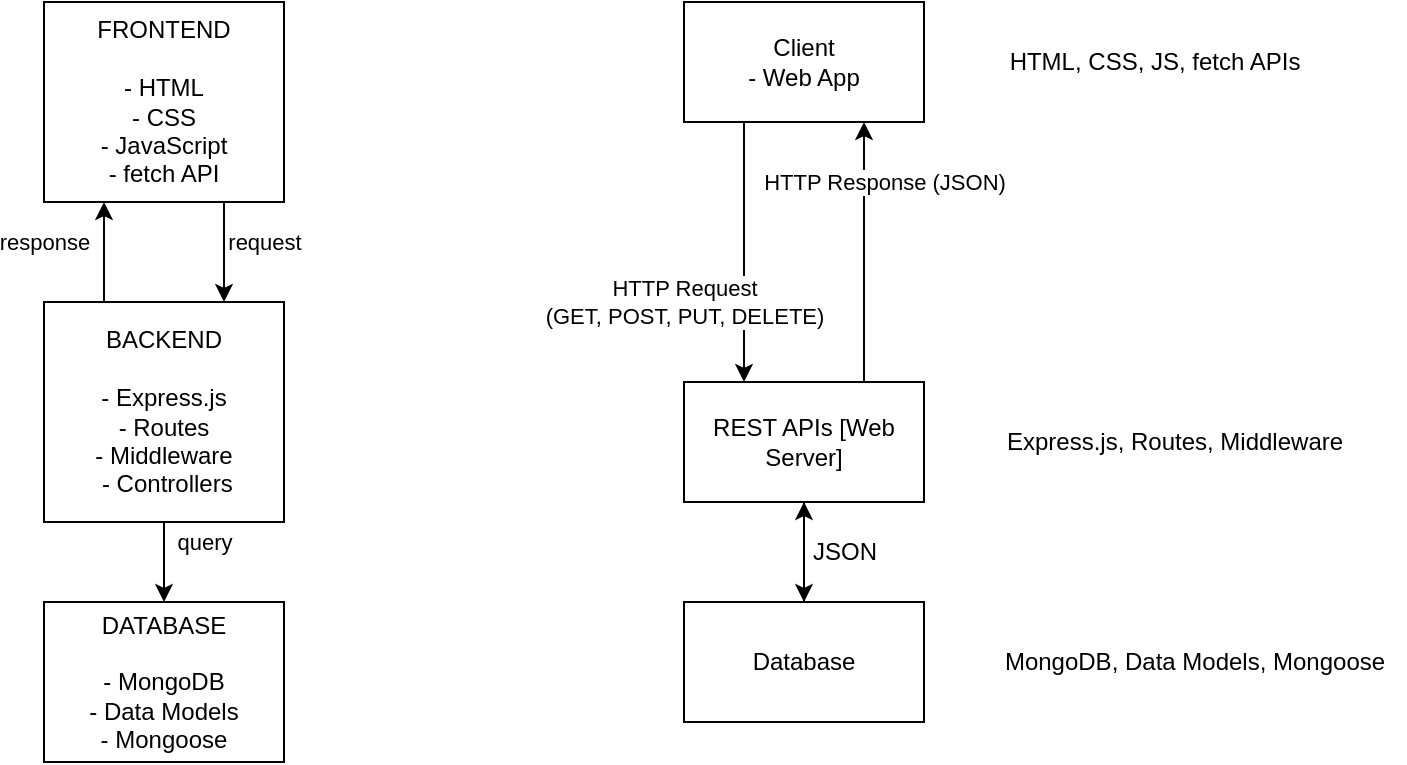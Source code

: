 <mxfile>
    <diagram id="aa5P1cJ4GfnrEH0GIoKH" name="Page-1">
        <mxGraphModel dx="2863" dy="1380" grid="1" gridSize="10" guides="1" tooltips="1" connect="1" arrows="1" fold="1" page="1" pageScale="1" pageWidth="850" pageHeight="1100" math="0" shadow="0">
            <root>
                <mxCell id="0"/>
                <mxCell id="1" parent="0"/>
                <mxCell id="7" style="edgeStyle=none;html=1;exitX=0.75;exitY=1;exitDx=0;exitDy=0;entryX=0.75;entryY=0;entryDx=0;entryDy=0;" edge="1" parent="1" source="4" target="5">
                    <mxGeometry relative="1" as="geometry"/>
                </mxCell>
                <mxCell id="8" value="request" style="edgeLabel;html=1;align=center;verticalAlign=middle;resizable=0;points=[];" vertex="1" connectable="0" parent="7">
                    <mxGeometry x="0.316" y="-2" relative="1" as="geometry">
                        <mxPoint x="22" y="-13" as="offset"/>
                    </mxGeometry>
                </mxCell>
                <mxCell id="4" value="FRONTEND&lt;br&gt;&lt;br&gt;- HTML&lt;br&gt;- CSS&lt;br&gt;- JavaScript&lt;br&gt;- fetch API" style="rounded=0;whiteSpace=wrap;html=1;" vertex="1" parent="1">
                    <mxGeometry x="100" y="330" width="120" height="100" as="geometry"/>
                </mxCell>
                <mxCell id="9" style="edgeStyle=none;html=1;exitX=0.25;exitY=0;exitDx=0;exitDy=0;entryX=0.25;entryY=1;entryDx=0;entryDy=0;" edge="1" parent="1" source="5" target="4">
                    <mxGeometry relative="1" as="geometry"/>
                </mxCell>
                <mxCell id="10" value="response" style="edgeLabel;html=1;align=center;verticalAlign=middle;resizable=0;points=[];" vertex="1" connectable="0" parent="9">
                    <mxGeometry x="-0.249" y="1" relative="1" as="geometry">
                        <mxPoint x="-29" y="-11" as="offset"/>
                    </mxGeometry>
                </mxCell>
                <mxCell id="11" style="edgeStyle=none;html=1;exitX=0.5;exitY=1;exitDx=0;exitDy=0;entryX=0.5;entryY=0;entryDx=0;entryDy=0;" edge="1" parent="1" source="5" target="6">
                    <mxGeometry relative="1" as="geometry"/>
                </mxCell>
                <mxCell id="12" value="query" style="edgeLabel;html=1;align=center;verticalAlign=middle;resizable=0;points=[];" vertex="1" connectable="0" parent="11">
                    <mxGeometry x="-0.59" relative="1" as="geometry">
                        <mxPoint x="20" y="2" as="offset"/>
                    </mxGeometry>
                </mxCell>
                <mxCell id="5" value="BACKEND&lt;br&gt;&lt;br&gt;- Express.js&lt;br&gt;- Routes&lt;br&gt;- Middleware&lt;br&gt;&amp;nbsp;- Controllers" style="rounded=0;whiteSpace=wrap;html=1;" vertex="1" parent="1">
                    <mxGeometry x="100" y="480" width="120" height="110" as="geometry"/>
                </mxCell>
                <mxCell id="6" value="DATABASE&lt;br&gt;&lt;br&gt;- MongoDB&lt;br&gt;- Data Models&lt;br&gt;- Mongoose" style="rounded=0;whiteSpace=wrap;html=1;" vertex="1" parent="1">
                    <mxGeometry x="100" y="630" width="120" height="80" as="geometry"/>
                </mxCell>
                <mxCell id="24" style="edgeStyle=none;html=1;exitX=0.25;exitY=1;exitDx=0;exitDy=0;entryX=0.25;entryY=0;entryDx=0;entryDy=0;" edge="1" parent="1" source="19" target="22">
                    <mxGeometry relative="1" as="geometry"/>
                </mxCell>
                <mxCell id="25" value="HTTP Request &lt;br&gt;(GET, POST, PUT, DELETE)" style="edgeLabel;html=1;align=center;verticalAlign=middle;resizable=0;points=[];" vertex="1" connectable="0" parent="24">
                    <mxGeometry x="0.333" y="3" relative="1" as="geometry">
                        <mxPoint x="-33" y="3" as="offset"/>
                    </mxGeometry>
                </mxCell>
                <mxCell id="19" value="Client&lt;br&gt;- Web App" style="rounded=0;whiteSpace=wrap;html=1;" vertex="1" parent="1">
                    <mxGeometry x="420" y="330" width="120" height="60" as="geometry"/>
                </mxCell>
                <mxCell id="26" style="edgeStyle=none;html=1;exitX=0.75;exitY=0;exitDx=0;exitDy=0;entryX=0.75;entryY=1;entryDx=0;entryDy=0;" edge="1" parent="1" source="22" target="19">
                    <mxGeometry relative="1" as="geometry"/>
                </mxCell>
                <mxCell id="27" value="HTTP Response (JSON)" style="edgeLabel;html=1;align=center;verticalAlign=middle;resizable=0;points=[];" vertex="1" connectable="0" parent="26">
                    <mxGeometry x="0.291" y="2" relative="1" as="geometry">
                        <mxPoint x="12" y="-16" as="offset"/>
                    </mxGeometry>
                </mxCell>
                <mxCell id="28" style="edgeStyle=none;html=1;exitX=0.5;exitY=1;exitDx=0;exitDy=0;entryX=0.5;entryY=0;entryDx=0;entryDy=0;" edge="1" parent="1" source="22" target="23">
                    <mxGeometry relative="1" as="geometry"/>
                </mxCell>
                <mxCell id="22" value="REST APIs [Web Server]" style="rounded=0;whiteSpace=wrap;html=1;" vertex="1" parent="1">
                    <mxGeometry x="420" y="520" width="120" height="60" as="geometry"/>
                </mxCell>
                <mxCell id="29" style="edgeStyle=none;html=1;exitX=0.5;exitY=0;exitDx=0;exitDy=0;entryX=0.5;entryY=1;entryDx=0;entryDy=0;" edge="1" parent="1" source="23" target="22">
                    <mxGeometry relative="1" as="geometry">
                        <mxPoint x="479.821" y="580" as="targetPoint"/>
                    </mxGeometry>
                </mxCell>
                <mxCell id="23" value="Database" style="rounded=0;whiteSpace=wrap;html=1;" vertex="1" parent="1">
                    <mxGeometry x="420" y="630" width="120" height="60" as="geometry"/>
                </mxCell>
                <mxCell id="30" value="JSON" style="text;html=1;align=center;verticalAlign=middle;resizable=0;points=[];autosize=1;strokeColor=none;fillColor=none;" vertex="1" parent="1">
                    <mxGeometry x="470" y="590" width="60" height="30" as="geometry"/>
                </mxCell>
                <mxCell id="35" value="HTML, CSS, JS, fetch APIs" style="text;html=1;align=center;verticalAlign=middle;resizable=0;points=[];autosize=1;strokeColor=none;fillColor=none;" vertex="1" parent="1">
                    <mxGeometry x="570" y="345" width="170" height="30" as="geometry"/>
                </mxCell>
                <mxCell id="37" value="Express.js, Routes, Middleware" style="text;html=1;align=center;verticalAlign=middle;resizable=0;points=[];autosize=1;strokeColor=none;fillColor=none;" vertex="1" parent="1">
                    <mxGeometry x="570" y="535" width="190" height="30" as="geometry"/>
                </mxCell>
                <mxCell id="38" value="MongoDB, Data Models, Mongoose" style="text;html=1;align=center;verticalAlign=middle;resizable=0;points=[];autosize=1;strokeColor=none;fillColor=none;" vertex="1" parent="1">
                    <mxGeometry x="570" y="645" width="210" height="30" as="geometry"/>
                </mxCell>
            </root>
        </mxGraphModel>
    </diagram>
</mxfile>